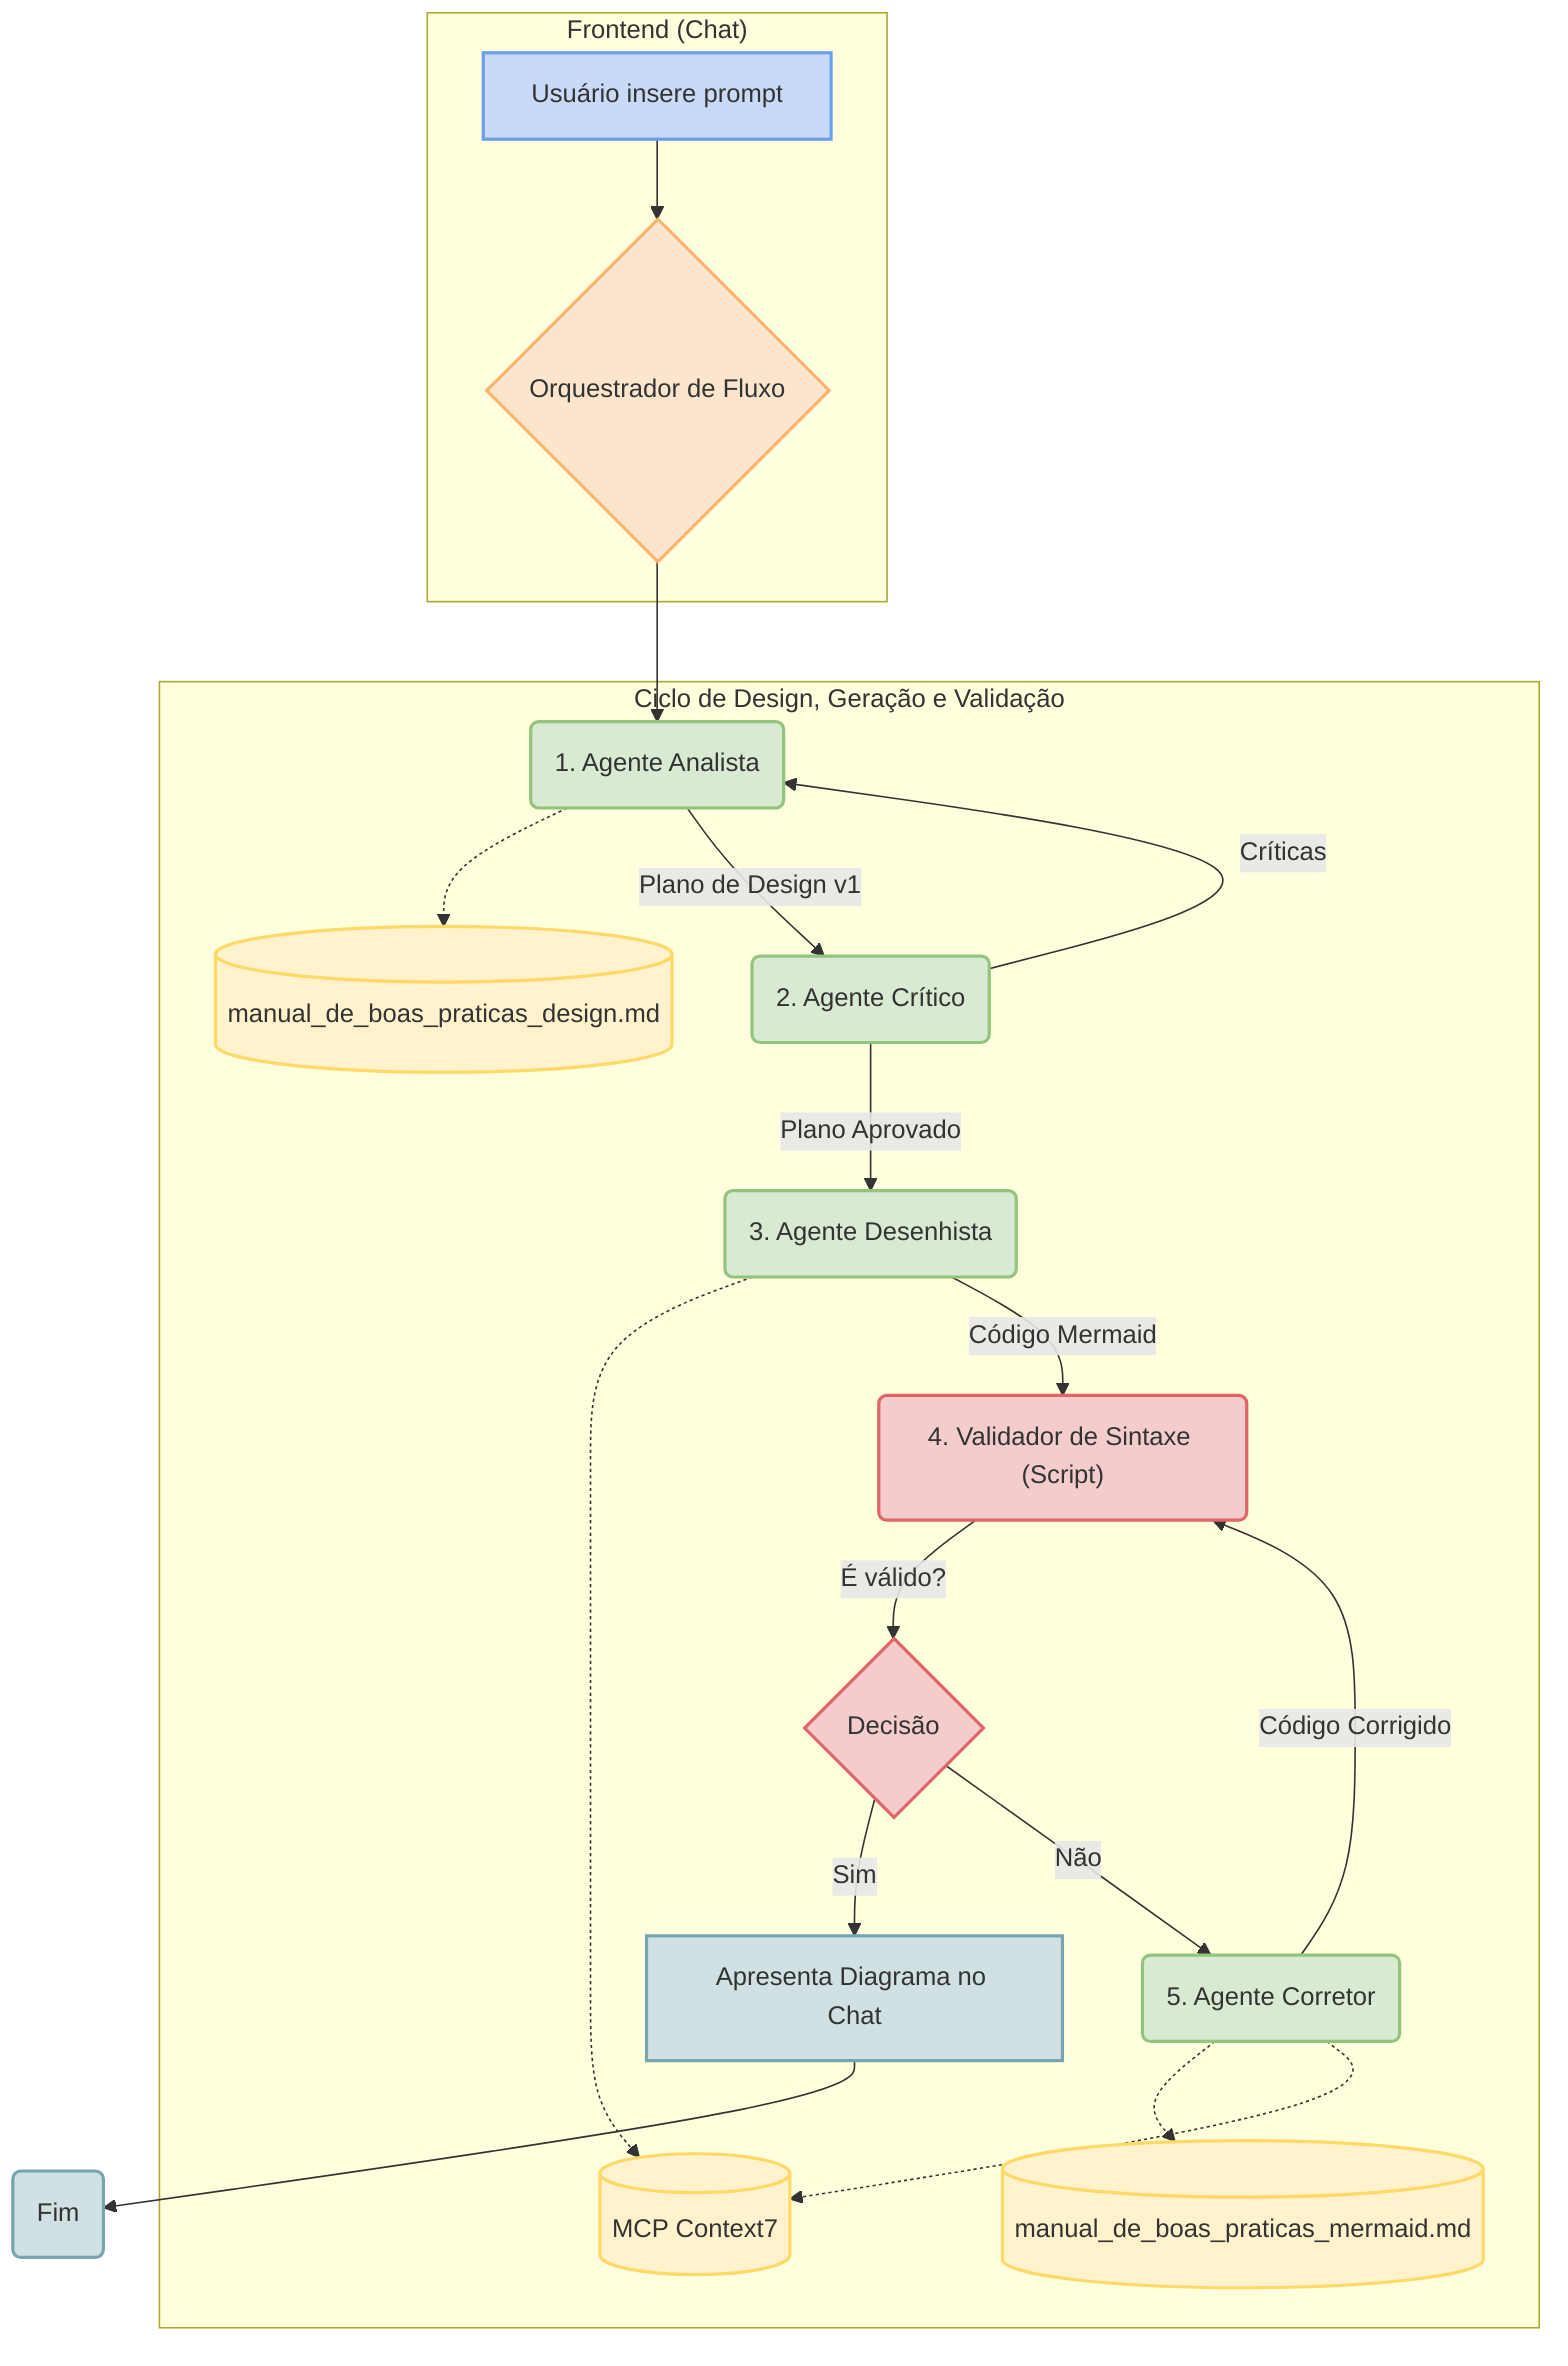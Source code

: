 graph TD
    subgraph "Frontend (Chat)"
        A[Usuário insere prompt] --> B{Orquestrador de Fluxo}
    end

    subgraph "Ciclo de Design, Geração e Validação"
        ManualDesign[("manual_de_boas_praticas_design.md")]
        ManualSintaxe[("manual_de_boas_praticas_mermaid.md")]
        MCP[("MCP Context7")]

        B --> C1(1. Agente Analista)
        C1 -.-> ManualDesign
        C1 -- Plano de Design v1 --> C3(2. Agente Crítico)
        C3 -- Críticas --> C1

        C3 -- Plano Aprovado --> C2(3. Agente Desenhista)
        C2 -.-> MCP
        
        C2 -- Código Mermaid --> D("4. Validador de Sintaxe (Script)")
        D -- É válido? --> E{Decisão}
        E -- Sim --> F[Apresenta Diagrama no Chat]
        
        E -- Não --> G(5. Agente Corretor)
        G -.-> ManualSintaxe
        G -.-> MCP
        G -- Código Corrigido --> D
    end

    F --> H(Fim)

    classDef user fill:#c9daf8,stroke:#6d9eeb,stroke-width:2px
    classDef orchestrator fill:#fce5cd,stroke:#f9b570,stroke-width:2px
    classDef agent fill:#d9ead3,stroke:#93c47d,stroke-width:2px
    classDef process fill:#f4cccc,stroke:#e06666,stroke-width:2px
    classDef final fill:#d0e0e3,stroke:#76a5af,stroke-width:2px
    classDef artifact fill:#fff2cc,stroke:#ffd966,stroke-width:2px

    class A user
    class B orchestrator
    class C1,C2,C3,G agent
    class D,E process
    class F,H final
    class ManualDesign,ManualSintaxe,MCP artifact